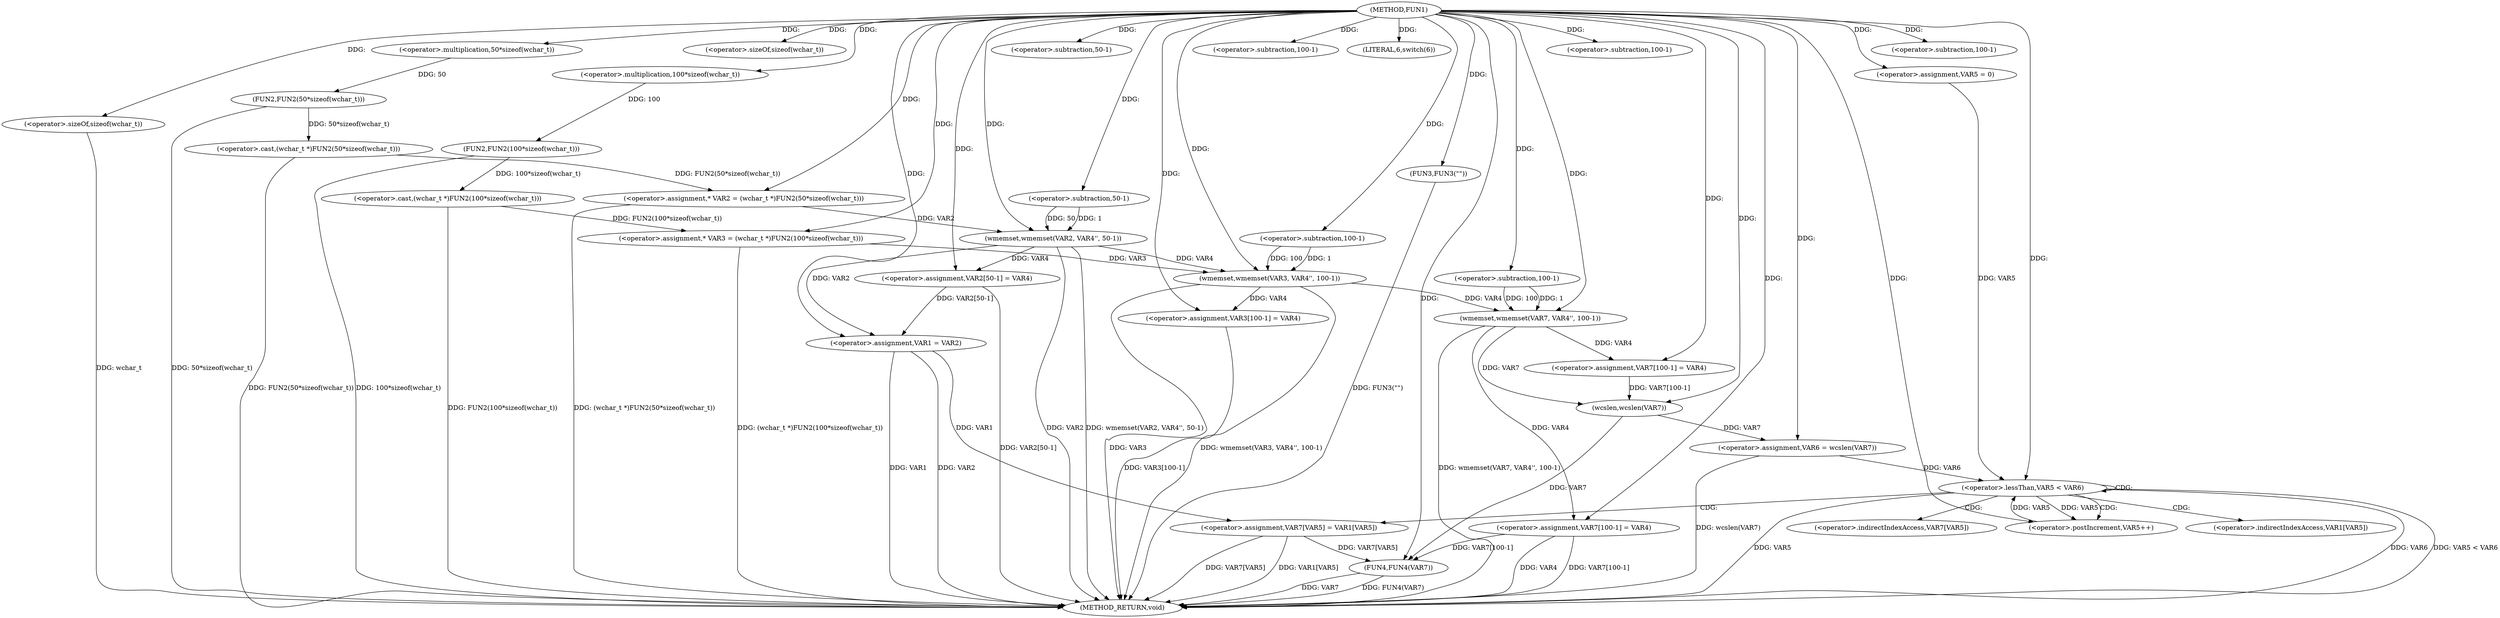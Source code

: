 digraph FUN1 {  
"1000100" [label = "(METHOD,FUN1)" ]
"1000208" [label = "(METHOD_RETURN,void)" ]
"1000104" [label = "(<operator>.assignment,* VAR2 = (wchar_t *)FUN2(50*sizeof(wchar_t)))" ]
"1000106" [label = "(<operator>.cast,(wchar_t *)FUN2(50*sizeof(wchar_t)))" ]
"1000108" [label = "(FUN2,FUN2(50*sizeof(wchar_t)))" ]
"1000109" [label = "(<operator>.multiplication,50*sizeof(wchar_t))" ]
"1000111" [label = "(<operator>.sizeOf,sizeof(wchar_t))" ]
"1000114" [label = "(<operator>.assignment,* VAR3 = (wchar_t *)FUN2(100*sizeof(wchar_t)))" ]
"1000116" [label = "(<operator>.cast,(wchar_t *)FUN2(100*sizeof(wchar_t)))" ]
"1000118" [label = "(FUN2,FUN2(100*sizeof(wchar_t)))" ]
"1000119" [label = "(<operator>.multiplication,100*sizeof(wchar_t))" ]
"1000121" [label = "(<operator>.sizeOf,sizeof(wchar_t))" ]
"1000123" [label = "(wmemset,wmemset(VAR2, VAR4'', 50-1))" ]
"1000126" [label = "(<operator>.subtraction,50-1)" ]
"1000129" [label = "(<operator>.assignment,VAR2[50-1] = VAR4)" ]
"1000132" [label = "(<operator>.subtraction,50-1)" ]
"1000136" [label = "(wmemset,wmemset(VAR3, VAR4'', 100-1))" ]
"1000139" [label = "(<operator>.subtraction,100-1)" ]
"1000142" [label = "(<operator>.assignment,VAR3[100-1] = VAR4)" ]
"1000145" [label = "(<operator>.subtraction,100-1)" ]
"1000150" [label = "(LITERAL,6,switch(6))" ]
"1000153" [label = "(<operator>.assignment,VAR1 = VAR2)" ]
"1000158" [label = "(FUN3,FUN3(\"\"))" ]
"1000165" [label = "(wmemset,wmemset(VAR7, VAR4'', 100-1))" ]
"1000168" [label = "(<operator>.subtraction,100-1)" ]
"1000171" [label = "(<operator>.assignment,VAR7[100-1] = VAR4)" ]
"1000174" [label = "(<operator>.subtraction,100-1)" ]
"1000178" [label = "(<operator>.assignment,VAR6 = wcslen(VAR7))" ]
"1000180" [label = "(wcslen,wcslen(VAR7))" ]
"1000183" [label = "(<operator>.assignment,VAR5 = 0)" ]
"1000186" [label = "(<operator>.lessThan,VAR5 < VAR6)" ]
"1000189" [label = "(<operator>.postIncrement,VAR5++)" ]
"1000192" [label = "(<operator>.assignment,VAR7[VAR5] = VAR1[VAR5])" ]
"1000199" [label = "(<operator>.assignment,VAR7[100-1] = VAR4)" ]
"1000202" [label = "(<operator>.subtraction,100-1)" ]
"1000206" [label = "(FUN4,FUN4(VAR7))" ]
"1000193" [label = "(<operator>.indirectIndexAccess,VAR7[VAR5])" ]
"1000196" [label = "(<operator>.indirectIndexAccess,VAR1[VAR5])" ]
  "1000106" -> "1000208"  [ label = "DDG: FUN2(50*sizeof(wchar_t))"] 
  "1000199" -> "1000208"  [ label = "DDG: VAR7[100-1]"] 
  "1000116" -> "1000208"  [ label = "DDG: FUN2(100*sizeof(wchar_t))"] 
  "1000153" -> "1000208"  [ label = "DDG: VAR1"] 
  "1000192" -> "1000208"  [ label = "DDG: VAR7[VAR5]"] 
  "1000192" -> "1000208"  [ label = "DDG: VAR1[VAR5]"] 
  "1000186" -> "1000208"  [ label = "DDG: VAR6"] 
  "1000129" -> "1000208"  [ label = "DDG: VAR2[50-1]"] 
  "1000186" -> "1000208"  [ label = "DDG: VAR5 < VAR6"] 
  "1000186" -> "1000208"  [ label = "DDG: VAR5"] 
  "1000206" -> "1000208"  [ label = "DDG: FUN4(VAR7)"] 
  "1000123" -> "1000208"  [ label = "DDG: wmemset(VAR2, VAR4'', 50-1)"] 
  "1000153" -> "1000208"  [ label = "DDG: VAR2"] 
  "1000158" -> "1000208"  [ label = "DDG: FUN3(\"\")"] 
  "1000178" -> "1000208"  [ label = "DDG: wcslen(VAR7)"] 
  "1000206" -> "1000208"  [ label = "DDG: VAR7"] 
  "1000142" -> "1000208"  [ label = "DDG: VAR3[100-1]"] 
  "1000136" -> "1000208"  [ label = "DDG: wmemset(VAR3, VAR4'', 100-1)"] 
  "1000121" -> "1000208"  [ label = "DDG: wchar_t"] 
  "1000199" -> "1000208"  [ label = "DDG: VAR4"] 
  "1000118" -> "1000208"  [ label = "DDG: 100*sizeof(wchar_t)"] 
  "1000114" -> "1000208"  [ label = "DDG: (wchar_t *)FUN2(100*sizeof(wchar_t))"] 
  "1000136" -> "1000208"  [ label = "DDG: VAR3"] 
  "1000104" -> "1000208"  [ label = "DDG: (wchar_t *)FUN2(50*sizeof(wchar_t))"] 
  "1000108" -> "1000208"  [ label = "DDG: 50*sizeof(wchar_t)"] 
  "1000123" -> "1000208"  [ label = "DDG: VAR2"] 
  "1000165" -> "1000208"  [ label = "DDG: wmemset(VAR7, VAR4'', 100-1)"] 
  "1000106" -> "1000104"  [ label = "DDG: FUN2(50*sizeof(wchar_t))"] 
  "1000100" -> "1000104"  [ label = "DDG: "] 
  "1000108" -> "1000106"  [ label = "DDG: 50*sizeof(wchar_t)"] 
  "1000109" -> "1000108"  [ label = "DDG: 50"] 
  "1000100" -> "1000109"  [ label = "DDG: "] 
  "1000100" -> "1000111"  [ label = "DDG: "] 
  "1000116" -> "1000114"  [ label = "DDG: FUN2(100*sizeof(wchar_t))"] 
  "1000100" -> "1000114"  [ label = "DDG: "] 
  "1000118" -> "1000116"  [ label = "DDG: 100*sizeof(wchar_t)"] 
  "1000119" -> "1000118"  [ label = "DDG: 100"] 
  "1000100" -> "1000119"  [ label = "DDG: "] 
  "1000100" -> "1000121"  [ label = "DDG: "] 
  "1000104" -> "1000123"  [ label = "DDG: VAR2"] 
  "1000100" -> "1000123"  [ label = "DDG: "] 
  "1000126" -> "1000123"  [ label = "DDG: 50"] 
  "1000126" -> "1000123"  [ label = "DDG: 1"] 
  "1000100" -> "1000126"  [ label = "DDG: "] 
  "1000123" -> "1000129"  [ label = "DDG: VAR4"] 
  "1000100" -> "1000129"  [ label = "DDG: "] 
  "1000100" -> "1000132"  [ label = "DDG: "] 
  "1000114" -> "1000136"  [ label = "DDG: VAR3"] 
  "1000100" -> "1000136"  [ label = "DDG: "] 
  "1000123" -> "1000136"  [ label = "DDG: VAR4"] 
  "1000139" -> "1000136"  [ label = "DDG: 100"] 
  "1000139" -> "1000136"  [ label = "DDG: 1"] 
  "1000100" -> "1000139"  [ label = "DDG: "] 
  "1000136" -> "1000142"  [ label = "DDG: VAR4"] 
  "1000100" -> "1000142"  [ label = "DDG: "] 
  "1000100" -> "1000145"  [ label = "DDG: "] 
  "1000100" -> "1000150"  [ label = "DDG: "] 
  "1000129" -> "1000153"  [ label = "DDG: VAR2[50-1]"] 
  "1000123" -> "1000153"  [ label = "DDG: VAR2"] 
  "1000100" -> "1000153"  [ label = "DDG: "] 
  "1000100" -> "1000158"  [ label = "DDG: "] 
  "1000100" -> "1000165"  [ label = "DDG: "] 
  "1000136" -> "1000165"  [ label = "DDG: VAR4"] 
  "1000168" -> "1000165"  [ label = "DDG: 100"] 
  "1000168" -> "1000165"  [ label = "DDG: 1"] 
  "1000100" -> "1000168"  [ label = "DDG: "] 
  "1000165" -> "1000171"  [ label = "DDG: VAR4"] 
  "1000100" -> "1000171"  [ label = "DDG: "] 
  "1000100" -> "1000174"  [ label = "DDG: "] 
  "1000180" -> "1000178"  [ label = "DDG: VAR7"] 
  "1000100" -> "1000178"  [ label = "DDG: "] 
  "1000171" -> "1000180"  [ label = "DDG: VAR7[100-1]"] 
  "1000165" -> "1000180"  [ label = "DDG: VAR7"] 
  "1000100" -> "1000180"  [ label = "DDG: "] 
  "1000100" -> "1000183"  [ label = "DDG: "] 
  "1000189" -> "1000186"  [ label = "DDG: VAR5"] 
  "1000183" -> "1000186"  [ label = "DDG: VAR5"] 
  "1000100" -> "1000186"  [ label = "DDG: "] 
  "1000178" -> "1000186"  [ label = "DDG: VAR6"] 
  "1000186" -> "1000189"  [ label = "DDG: VAR5"] 
  "1000100" -> "1000189"  [ label = "DDG: "] 
  "1000153" -> "1000192"  [ label = "DDG: VAR1"] 
  "1000100" -> "1000199"  [ label = "DDG: "] 
  "1000165" -> "1000199"  [ label = "DDG: VAR4"] 
  "1000100" -> "1000202"  [ label = "DDG: "] 
  "1000199" -> "1000206"  [ label = "DDG: VAR7[100-1]"] 
  "1000180" -> "1000206"  [ label = "DDG: VAR7"] 
  "1000192" -> "1000206"  [ label = "DDG: VAR7[VAR5]"] 
  "1000100" -> "1000206"  [ label = "DDG: "] 
  "1000186" -> "1000193"  [ label = "CDG: "] 
  "1000186" -> "1000186"  [ label = "CDG: "] 
  "1000186" -> "1000192"  [ label = "CDG: "] 
  "1000186" -> "1000189"  [ label = "CDG: "] 
  "1000186" -> "1000196"  [ label = "CDG: "] 
}
